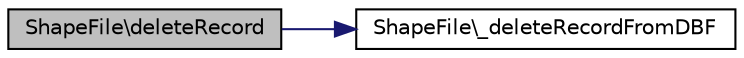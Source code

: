 digraph G
{
  edge [fontname="Helvetica",fontsize="10",labelfontname="Helvetica",labelfontsize="10"];
  node [fontname="Helvetica",fontsize="10",shape=record];
  rankdir="LR";
  Node1 [label="ShapeFile\\deleteRecord",height=0.2,width=0.4,color="black", fillcolor="grey75", style="filled" fontcolor="black"];
  Node1 -> Node2 [color="midnightblue",fontsize="10",style="solid",fontname="Helvetica"];
  Node2 [label="ShapeFile\\_deleteRecordFromDBF",height=0.2,width=0.4,color="black", fillcolor="white", style="filled",URL="$classShapeFile.html#aee67d31c25e3e391b873cabcdf70185d"];
}
